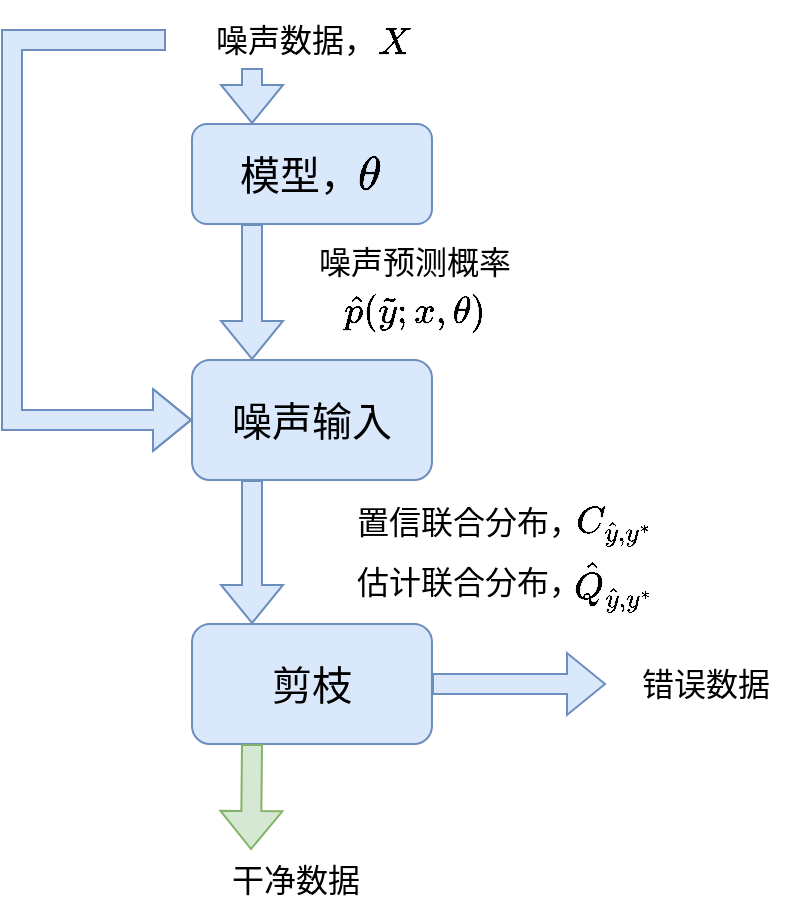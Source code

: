 <mxfile version="26.1.1">
  <diagram name="第 1 页" id="368Cc6yl6w5Ukt6IRjy5">
    <mxGraphModel dx="1050" dy="522" grid="1" gridSize="10" guides="1" tooltips="1" connect="1" arrows="1" fold="1" page="1" pageScale="1" pageWidth="827" pageHeight="1169" math="1" shadow="0">
      <root>
        <mxCell id="0" />
        <mxCell id="1" parent="0" />
        <mxCell id="GJXbufPG1ZaIVd1dtxqV-1" value="&lt;font style=&quot;font-size: 16px;&quot;&gt;噪声数据，&lt;/font&gt;" style="text;strokeColor=none;align=center;fillColor=none;html=1;verticalAlign=middle;whiteSpace=wrap;rounded=0;" vertex="1" parent="1">
          <mxGeometry x="287" y="220" width="130" height="40" as="geometry" />
        </mxCell>
        <mxCell id="GJXbufPG1ZaIVd1dtxqV-2" value="&lt;font style=&quot;font-size: 16px;&quot;&gt;$$X$$&lt;/font&gt;" style="text;strokeColor=none;align=center;fillColor=none;html=1;verticalAlign=middle;whiteSpace=wrap;rounded=0;" vertex="1" parent="1">
          <mxGeometry x="371" y="226" width="60" height="30" as="geometry" />
        </mxCell>
        <mxCell id="GJXbufPG1ZaIVd1dtxqV-3" value="" style="rounded=1;whiteSpace=wrap;html=1;fillColor=#dae8fc;strokeColor=#6c8ebf;" vertex="1" parent="1">
          <mxGeometry x="300" y="282" width="120" height="50" as="geometry" />
        </mxCell>
        <mxCell id="GJXbufPG1ZaIVd1dtxqV-4" value="&lt;font style=&quot;font-size: 20px;&quot;&gt;$$\theta$$&lt;/font&gt;" style="text;strokeColor=none;align=center;fillColor=none;html=1;verticalAlign=middle;whiteSpace=wrap;rounded=0;" vertex="1" parent="1">
          <mxGeometry x="359" y="292" width="60" height="30" as="geometry" />
        </mxCell>
        <mxCell id="GJXbufPG1ZaIVd1dtxqV-5" value="&lt;font style=&quot;font-size: 20px;&quot;&gt;模型，&lt;/font&gt;" style="text;strokeColor=none;align=center;fillColor=none;html=1;verticalAlign=middle;whiteSpace=wrap;rounded=0;" vertex="1" parent="1">
          <mxGeometry x="319" y="292" width="70" height="30" as="geometry" />
        </mxCell>
        <mxCell id="GJXbufPG1ZaIVd1dtxqV-6" value="&lt;font style=&quot;font-size: 16px;&quot;&gt;噪声预测概率&lt;/font&gt;" style="text;strokeColor=none;align=center;fillColor=none;html=1;verticalAlign=middle;whiteSpace=wrap;rounded=0;" vertex="1" parent="1">
          <mxGeometry x="345.5" y="336" width="131" height="30" as="geometry" />
        </mxCell>
        <mxCell id="GJXbufPG1ZaIVd1dtxqV-7" value="&lt;font style=&quot;font-size: 16px;&quot;&gt;$$\hat{p}(\tilde{y};x,\theta)$$&lt;/font&gt;" style="text;strokeColor=none;align=center;fillColor=none;html=1;verticalAlign=middle;whiteSpace=wrap;rounded=0;" vertex="1" parent="1">
          <mxGeometry x="381" y="366" width="60" height="20" as="geometry" />
        </mxCell>
        <mxCell id="GJXbufPG1ZaIVd1dtxqV-8" value="&lt;font style=&quot;font-size: 20px;&quot;&gt;噪声输入&lt;/font&gt;" style="rounded=1;whiteSpace=wrap;html=1;fillColor=#dae8fc;strokeColor=#6c8ebf;" vertex="1" parent="1">
          <mxGeometry x="300" y="400" width="120" height="60" as="geometry" />
        </mxCell>
        <mxCell id="GJXbufPG1ZaIVd1dtxqV-10" value="&lt;font style=&quot;font-size: 20px;&quot;&gt;剪枝&lt;/font&gt;" style="rounded=1;whiteSpace=wrap;html=1;fillColor=#dae8fc;strokeColor=#6c8ebf;" vertex="1" parent="1">
          <mxGeometry x="300" y="532" width="120" height="60" as="geometry" />
        </mxCell>
        <mxCell id="GJXbufPG1ZaIVd1dtxqV-11" value="&lt;font style=&quot;font-size: 16px;&quot;&gt;置信联合分布，&lt;/font&gt;" style="text;strokeColor=none;align=center;fillColor=none;html=1;verticalAlign=middle;whiteSpace=wrap;rounded=0;" vertex="1" parent="1">
          <mxGeometry x="365.5" y="466" width="144.5" height="30" as="geometry" />
        </mxCell>
        <mxCell id="GJXbufPG1ZaIVd1dtxqV-12" value="&lt;font style=&quot;font-size: 16px;&quot;&gt;$$C_{\hat{y},y^*}$$&lt;/font&gt;" style="text;strokeColor=none;align=center;fillColor=none;html=1;verticalAlign=middle;whiteSpace=wrap;rounded=0;" vertex="1" parent="1">
          <mxGeometry x="481" y="467" width="60" height="30" as="geometry" />
        </mxCell>
        <mxCell id="GJXbufPG1ZaIVd1dtxqV-13" value="&lt;font style=&quot;font-size: 16px;&quot;&gt;估计联合分布，&lt;/font&gt;" style="text;strokeColor=none;align=center;fillColor=none;html=1;verticalAlign=middle;whiteSpace=wrap;rounded=0;" vertex="1" parent="1">
          <mxGeometry x="365.5" y="496" width="144.5" height="30" as="geometry" />
        </mxCell>
        <mxCell id="GJXbufPG1ZaIVd1dtxqV-14" value="&lt;font style=&quot;font-size: 16px;&quot;&gt;$$\hat{Q}_{\hat{y},y^*}$$&lt;/font&gt;" style="text;strokeColor=none;align=center;fillColor=none;html=1;verticalAlign=middle;whiteSpace=wrap;rounded=0;" vertex="1" parent="1">
          <mxGeometry x="481" y="497" width="60" height="30" as="geometry" />
        </mxCell>
        <mxCell id="GJXbufPG1ZaIVd1dtxqV-15" value="&lt;font style=&quot;font-size: 16px;&quot;&gt;干净数据&lt;/font&gt;" style="text;strokeColor=none;align=center;fillColor=none;html=1;verticalAlign=middle;whiteSpace=wrap;rounded=0;" vertex="1" parent="1">
          <mxGeometry x="307" y="645" width="90" height="30" as="geometry" />
        </mxCell>
        <mxCell id="GJXbufPG1ZaIVd1dtxqV-16" value="&lt;font style=&quot;font-size: 16px;&quot;&gt;错误数据&lt;/font&gt;" style="text;strokeColor=none;align=center;fillColor=none;html=1;verticalAlign=middle;whiteSpace=wrap;rounded=0;" vertex="1" parent="1">
          <mxGeometry x="507" y="547" width="100" height="30" as="geometry" />
        </mxCell>
        <mxCell id="GJXbufPG1ZaIVd1dtxqV-24" value="" style="shape=flexArrow;endArrow=classic;html=1;rounded=0;exitX=0.25;exitY=1;exitDx=0;exitDy=0;entryX=0.25;entryY=0;entryDx=0;entryDy=0;fillColor=#dae8fc;strokeColor=#6c8ebf;" edge="1" parent="1" source="GJXbufPG1ZaIVd1dtxqV-8" target="GJXbufPG1ZaIVd1dtxqV-10">
          <mxGeometry width="50" height="50" relative="1" as="geometry">
            <mxPoint x="340" y="490" as="sourcePoint" />
            <mxPoint x="390" y="440" as="targetPoint" />
          </mxGeometry>
        </mxCell>
        <mxCell id="GJXbufPG1ZaIVd1dtxqV-26" value="" style="shape=flexArrow;endArrow=classic;html=1;rounded=0;exitX=0.25;exitY=1;exitDx=0;exitDy=0;entryX=0.25;entryY=0;entryDx=0;entryDy=0;fillColor=#dae8fc;strokeColor=#6c8ebf;" edge="1" parent="1" source="GJXbufPG1ZaIVd1dtxqV-3" target="GJXbufPG1ZaIVd1dtxqV-8">
          <mxGeometry width="50" height="50" relative="1" as="geometry">
            <mxPoint x="220" y="335" as="sourcePoint" />
            <mxPoint x="220" y="417" as="targetPoint" />
          </mxGeometry>
        </mxCell>
        <mxCell id="GJXbufPG1ZaIVd1dtxqV-27" value="" style="shape=flexArrow;endArrow=classic;html=1;rounded=0;exitX=1;exitY=0.5;exitDx=0;exitDy=0;entryX=0;entryY=0.5;entryDx=0;entryDy=0;fillColor=#dae8fc;strokeColor=#6c8ebf;" edge="1" parent="1" source="GJXbufPG1ZaIVd1dtxqV-10" target="GJXbufPG1ZaIVd1dtxqV-16">
          <mxGeometry width="50" height="50" relative="1" as="geometry">
            <mxPoint x="340" y="324" as="sourcePoint" />
            <mxPoint x="340" y="400" as="targetPoint" />
          </mxGeometry>
        </mxCell>
        <mxCell id="GJXbufPG1ZaIVd1dtxqV-28" value="" style="shape=flexArrow;endArrow=classic;html=1;rounded=0;exitX=0.25;exitY=1;exitDx=0;exitDy=0;entryX=0.25;entryY=0;entryDx=0;entryDy=0;fillColor=#d5e8d4;strokeColor=#82b366;" edge="1" parent="1" source="GJXbufPG1ZaIVd1dtxqV-10" target="GJXbufPG1ZaIVd1dtxqV-15">
          <mxGeometry width="50" height="50" relative="1" as="geometry">
            <mxPoint x="350" y="334" as="sourcePoint" />
            <mxPoint x="350" y="410" as="targetPoint" />
          </mxGeometry>
        </mxCell>
        <mxCell id="GJXbufPG1ZaIVd1dtxqV-30" value="" style="shape=flexArrow;endArrow=classic;html=1;rounded=0;exitX=0;exitY=0.5;exitDx=0;exitDy=0;entryX=0;entryY=0.5;entryDx=0;entryDy=0;fillColor=#dae8fc;strokeColor=#6c8ebf;" edge="1" parent="1" source="GJXbufPG1ZaIVd1dtxqV-1" target="GJXbufPG1ZaIVd1dtxqV-8">
          <mxGeometry width="50" height="50" relative="1" as="geometry">
            <mxPoint x="340" y="342" as="sourcePoint" />
            <mxPoint x="340" y="410" as="targetPoint" />
            <Array as="points">
              <mxPoint x="210" y="240" />
              <mxPoint x="210" y="430" />
            </Array>
          </mxGeometry>
        </mxCell>
        <mxCell id="GJXbufPG1ZaIVd1dtxqV-32" value="" style="shape=flexArrow;endArrow=classic;html=1;rounded=0;entryX=0.25;entryY=0;entryDx=0;entryDy=0;fillColor=#dae8fc;strokeColor=#6c8ebf;" edge="1" parent="1">
          <mxGeometry width="50" height="50" relative="1" as="geometry">
            <mxPoint x="330" y="254" as="sourcePoint" />
            <mxPoint x="330" y="282" as="targetPoint" />
          </mxGeometry>
        </mxCell>
      </root>
    </mxGraphModel>
  </diagram>
</mxfile>
